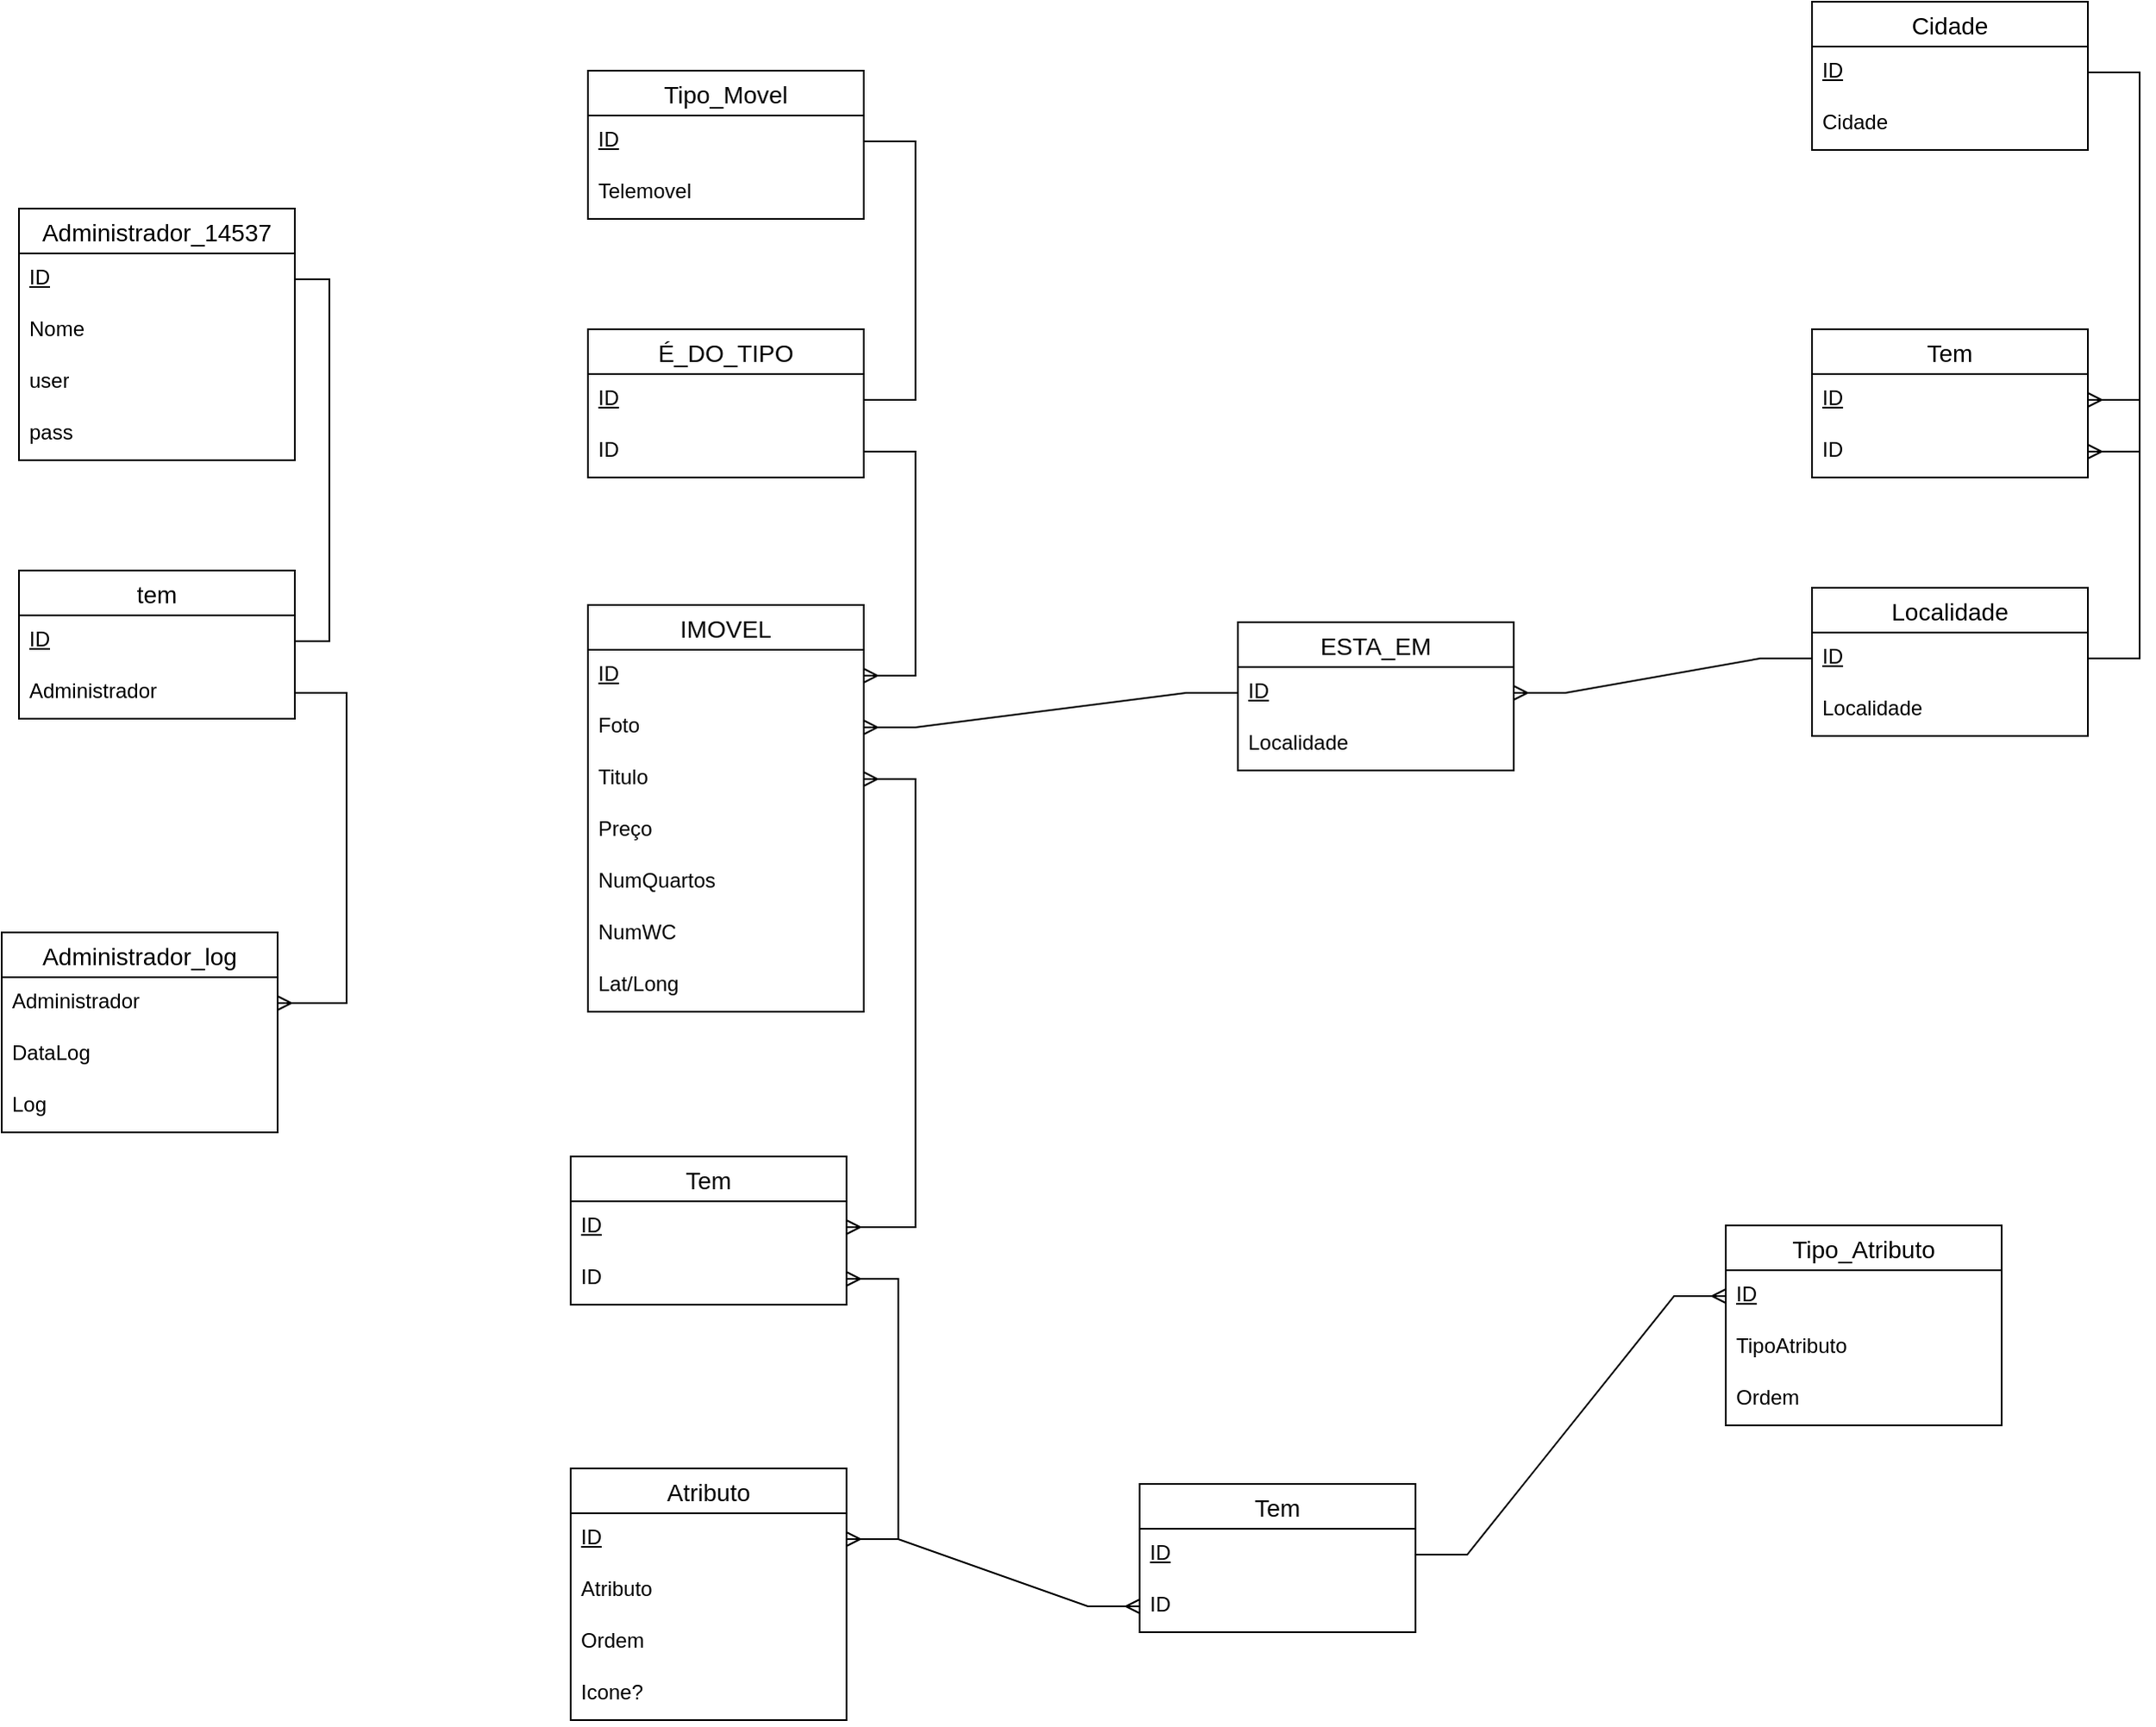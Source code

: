 <mxfile version="24.8.2">
  <diagram name="Página-1" id="k0PhGcXHRdCJMtNK5lY5">
    <mxGraphModel dx="1523" dy="2091" grid="1" gridSize="10" guides="1" tooltips="1" connect="1" arrows="1" fold="1" page="1" pageScale="1" pageWidth="827" pageHeight="1169" math="0" shadow="0">
      <root>
        <mxCell id="0" />
        <mxCell id="1" parent="0" />
        <mxCell id="Htptjzl4bUMVvKON77Ms-254" value="Administrador_log" style="swimlane;fontStyle=0;childLayout=stackLayout;horizontal=1;startSize=26;horizontalStack=0;resizeParent=1;resizeParentMax=0;resizeLast=0;collapsible=1;marginBottom=0;align=center;fontSize=14;" vertex="1" parent="1">
          <mxGeometry x="-50" y="490" width="160" height="116" as="geometry" />
        </mxCell>
        <mxCell id="Htptjzl4bUMVvKON77Ms-255" value="Administrador" style="text;strokeColor=none;fillColor=none;spacingLeft=4;spacingRight=4;overflow=hidden;rotatable=0;points=[[0,0.5],[1,0.5]];portConstraint=eastwest;fontSize=12;whiteSpace=wrap;html=1;" vertex="1" parent="Htptjzl4bUMVvKON77Ms-254">
          <mxGeometry y="26" width="160" height="30" as="geometry" />
        </mxCell>
        <mxCell id="Htptjzl4bUMVvKON77Ms-256" value="DataLog" style="text;strokeColor=none;fillColor=none;spacingLeft=4;spacingRight=4;overflow=hidden;rotatable=0;points=[[0,0.5],[1,0.5]];portConstraint=eastwest;fontSize=12;whiteSpace=wrap;html=1;" vertex="1" parent="Htptjzl4bUMVvKON77Ms-254">
          <mxGeometry y="56" width="160" height="30" as="geometry" />
        </mxCell>
        <mxCell id="Htptjzl4bUMVvKON77Ms-257" value="Log" style="text;strokeColor=none;fillColor=none;spacingLeft=4;spacingRight=4;overflow=hidden;rotatable=0;points=[[0,0.5],[1,0.5]];portConstraint=eastwest;fontSize=12;whiteSpace=wrap;html=1;" vertex="1" parent="Htptjzl4bUMVvKON77Ms-254">
          <mxGeometry y="86" width="160" height="30" as="geometry" />
        </mxCell>
        <mxCell id="Htptjzl4bUMVvKON77Ms-258" value="Administrador_14537" style="swimlane;fontStyle=0;childLayout=stackLayout;horizontal=1;startSize=26;horizontalStack=0;resizeParent=1;resizeParentMax=0;resizeLast=0;collapsible=1;marginBottom=0;align=center;fontSize=14;" vertex="1" parent="1">
          <mxGeometry x="-40" y="70" width="160" height="146" as="geometry" />
        </mxCell>
        <mxCell id="Htptjzl4bUMVvKON77Ms-259" value="&lt;u&gt;ID&lt;/u&gt;" style="text;strokeColor=none;fillColor=none;spacingLeft=4;spacingRight=4;overflow=hidden;rotatable=0;points=[[0,0.5],[1,0.5]];portConstraint=eastwest;fontSize=12;whiteSpace=wrap;html=1;" vertex="1" parent="Htptjzl4bUMVvKON77Ms-258">
          <mxGeometry y="26" width="160" height="30" as="geometry" />
        </mxCell>
        <mxCell id="Htptjzl4bUMVvKON77Ms-260" value="Nome" style="text;strokeColor=none;fillColor=none;spacingLeft=4;spacingRight=4;overflow=hidden;rotatable=0;points=[[0,0.5],[1,0.5]];portConstraint=eastwest;fontSize=12;whiteSpace=wrap;html=1;" vertex="1" parent="Htptjzl4bUMVvKON77Ms-258">
          <mxGeometry y="56" width="160" height="30" as="geometry" />
        </mxCell>
        <mxCell id="Htptjzl4bUMVvKON77Ms-261" value="user" style="text;strokeColor=none;fillColor=none;spacingLeft=4;spacingRight=4;overflow=hidden;rotatable=0;points=[[0,0.5],[1,0.5]];portConstraint=eastwest;fontSize=12;whiteSpace=wrap;html=1;" vertex="1" parent="Htptjzl4bUMVvKON77Ms-258">
          <mxGeometry y="86" width="160" height="30" as="geometry" />
        </mxCell>
        <mxCell id="Htptjzl4bUMVvKON77Ms-262" value="pass&lt;div&gt;&lt;br&gt;&lt;/div&gt;" style="text;strokeColor=none;fillColor=none;spacingLeft=4;spacingRight=4;overflow=hidden;rotatable=0;points=[[0,0.5],[1,0.5]];portConstraint=eastwest;fontSize=12;whiteSpace=wrap;html=1;" vertex="1" parent="Htptjzl4bUMVvKON77Ms-258">
          <mxGeometry y="116" width="160" height="30" as="geometry" />
        </mxCell>
        <mxCell id="Htptjzl4bUMVvKON77Ms-263" value="Tipo_Movel" style="swimlane;fontStyle=0;childLayout=stackLayout;horizontal=1;startSize=26;horizontalStack=0;resizeParent=1;resizeParentMax=0;resizeLast=0;collapsible=1;marginBottom=0;align=center;fontSize=14;" vertex="1" parent="1">
          <mxGeometry x="290" y="-10" width="160" height="86" as="geometry" />
        </mxCell>
        <mxCell id="Htptjzl4bUMVvKON77Ms-264" value="&lt;u&gt;ID&lt;/u&gt;" style="text;strokeColor=none;fillColor=none;spacingLeft=4;spacingRight=4;overflow=hidden;rotatable=0;points=[[0,0.5],[1,0.5]];portConstraint=eastwest;fontSize=12;whiteSpace=wrap;html=1;" vertex="1" parent="Htptjzl4bUMVvKON77Ms-263">
          <mxGeometry y="26" width="160" height="30" as="geometry" />
        </mxCell>
        <mxCell id="Htptjzl4bUMVvKON77Ms-265" value="Telemovel" style="text;strokeColor=none;fillColor=none;spacingLeft=4;spacingRight=4;overflow=hidden;rotatable=0;points=[[0,0.5],[1,0.5]];portConstraint=eastwest;fontSize=12;whiteSpace=wrap;html=1;" vertex="1" parent="Htptjzl4bUMVvKON77Ms-263">
          <mxGeometry y="56" width="160" height="30" as="geometry" />
        </mxCell>
        <mxCell id="Htptjzl4bUMVvKON77Ms-267" value="IMOVEL" style="swimlane;fontStyle=0;childLayout=stackLayout;horizontal=1;startSize=26;horizontalStack=0;resizeParent=1;resizeParentMax=0;resizeLast=0;collapsible=1;marginBottom=0;align=center;fontSize=14;" vertex="1" parent="1">
          <mxGeometry x="290" y="300" width="160" height="236" as="geometry" />
        </mxCell>
        <mxCell id="Htptjzl4bUMVvKON77Ms-268" value="&lt;u&gt;ID&lt;/u&gt;" style="text;strokeColor=none;fillColor=none;spacingLeft=4;spacingRight=4;overflow=hidden;rotatable=0;points=[[0,0.5],[1,0.5]];portConstraint=eastwest;fontSize=12;whiteSpace=wrap;html=1;" vertex="1" parent="Htptjzl4bUMVvKON77Ms-267">
          <mxGeometry y="26" width="160" height="30" as="geometry" />
        </mxCell>
        <mxCell id="Htptjzl4bUMVvKON77Ms-269" value="Foto" style="text;strokeColor=none;fillColor=none;spacingLeft=4;spacingRight=4;overflow=hidden;rotatable=0;points=[[0,0.5],[1,0.5]];portConstraint=eastwest;fontSize=12;whiteSpace=wrap;html=1;" vertex="1" parent="Htptjzl4bUMVvKON77Ms-267">
          <mxGeometry y="56" width="160" height="30" as="geometry" />
        </mxCell>
        <mxCell id="Htptjzl4bUMVvKON77Ms-270" value="Titulo" style="text;strokeColor=none;fillColor=none;spacingLeft=4;spacingRight=4;overflow=hidden;rotatable=0;points=[[0,0.5],[1,0.5]];portConstraint=eastwest;fontSize=12;whiteSpace=wrap;html=1;" vertex="1" parent="Htptjzl4bUMVvKON77Ms-267">
          <mxGeometry y="86" width="160" height="30" as="geometry" />
        </mxCell>
        <mxCell id="Htptjzl4bUMVvKON77Ms-271" value="Preço" style="text;strokeColor=none;fillColor=none;spacingLeft=4;spacingRight=4;overflow=hidden;rotatable=0;points=[[0,0.5],[1,0.5]];portConstraint=eastwest;fontSize=12;whiteSpace=wrap;html=1;" vertex="1" parent="Htptjzl4bUMVvKON77Ms-267">
          <mxGeometry y="116" width="160" height="30" as="geometry" />
        </mxCell>
        <mxCell id="Htptjzl4bUMVvKON77Ms-272" value="NumQuartos" style="text;strokeColor=none;fillColor=none;spacingLeft=4;spacingRight=4;overflow=hidden;rotatable=0;points=[[0,0.5],[1,0.5]];portConstraint=eastwest;fontSize=12;whiteSpace=wrap;html=1;" vertex="1" parent="Htptjzl4bUMVvKON77Ms-267">
          <mxGeometry y="146" width="160" height="30" as="geometry" />
        </mxCell>
        <mxCell id="Htptjzl4bUMVvKON77Ms-279" value="NumWC" style="text;strokeColor=none;fillColor=none;spacingLeft=4;spacingRight=4;overflow=hidden;rotatable=0;points=[[0,0.5],[1,0.5]];portConstraint=eastwest;fontSize=12;whiteSpace=wrap;html=1;" vertex="1" parent="Htptjzl4bUMVvKON77Ms-267">
          <mxGeometry y="176" width="160" height="30" as="geometry" />
        </mxCell>
        <mxCell id="Htptjzl4bUMVvKON77Ms-280" value="Lat/Long" style="text;strokeColor=none;fillColor=none;spacingLeft=4;spacingRight=4;overflow=hidden;rotatable=0;points=[[0,0.5],[1,0.5]];portConstraint=eastwest;fontSize=12;whiteSpace=wrap;html=1;" vertex="1" parent="Htptjzl4bUMVvKON77Ms-267">
          <mxGeometry y="206" width="160" height="30" as="geometry" />
        </mxCell>
        <mxCell id="Htptjzl4bUMVvKON77Ms-282" value="ESTA_EM" style="swimlane;fontStyle=0;childLayout=stackLayout;horizontal=1;startSize=26;horizontalStack=0;resizeParent=1;resizeParentMax=0;resizeLast=0;collapsible=1;marginBottom=0;align=center;fontSize=14;" vertex="1" parent="1">
          <mxGeometry x="667" y="310" width="160" height="86" as="geometry" />
        </mxCell>
        <mxCell id="Htptjzl4bUMVvKON77Ms-283" value="&lt;u&gt;ID&lt;/u&gt;" style="text;strokeColor=none;fillColor=none;spacingLeft=4;spacingRight=4;overflow=hidden;rotatable=0;points=[[0,0.5],[1,0.5]];portConstraint=eastwest;fontSize=12;whiteSpace=wrap;html=1;" vertex="1" parent="Htptjzl4bUMVvKON77Ms-282">
          <mxGeometry y="26" width="160" height="30" as="geometry" />
        </mxCell>
        <mxCell id="Htptjzl4bUMVvKON77Ms-284" value="Localidade" style="text;strokeColor=none;fillColor=none;spacingLeft=4;spacingRight=4;overflow=hidden;rotatable=0;points=[[0,0.5],[1,0.5]];portConstraint=eastwest;fontSize=12;whiteSpace=wrap;html=1;" vertex="1" parent="Htptjzl4bUMVvKON77Ms-282">
          <mxGeometry y="56" width="160" height="30" as="geometry" />
        </mxCell>
        <mxCell id="Htptjzl4bUMVvKON77Ms-285" value="Cidade" style="swimlane;fontStyle=0;childLayout=stackLayout;horizontal=1;startSize=26;horizontalStack=0;resizeParent=1;resizeParentMax=0;resizeLast=0;collapsible=1;marginBottom=0;align=center;fontSize=14;" vertex="1" parent="1">
          <mxGeometry x="1000" y="-50" width="160" height="86" as="geometry" />
        </mxCell>
        <mxCell id="Htptjzl4bUMVvKON77Ms-286" value="&lt;u&gt;ID&lt;/u&gt;" style="text;strokeColor=none;fillColor=none;spacingLeft=4;spacingRight=4;overflow=hidden;rotatable=0;points=[[0,0.5],[1,0.5]];portConstraint=eastwest;fontSize=12;whiteSpace=wrap;html=1;" vertex="1" parent="Htptjzl4bUMVvKON77Ms-285">
          <mxGeometry y="26" width="160" height="30" as="geometry" />
        </mxCell>
        <mxCell id="Htptjzl4bUMVvKON77Ms-287" value="Cidade" style="text;strokeColor=none;fillColor=none;spacingLeft=4;spacingRight=4;overflow=hidden;rotatable=0;points=[[0,0.5],[1,0.5]];portConstraint=eastwest;fontSize=12;whiteSpace=wrap;html=1;" vertex="1" parent="Htptjzl4bUMVvKON77Ms-285">
          <mxGeometry y="56" width="160" height="30" as="geometry" />
        </mxCell>
        <mxCell id="Htptjzl4bUMVvKON77Ms-288" value="Atributo" style="swimlane;fontStyle=0;childLayout=stackLayout;horizontal=1;startSize=26;horizontalStack=0;resizeParent=1;resizeParentMax=0;resizeLast=0;collapsible=1;marginBottom=0;align=center;fontSize=14;" vertex="1" parent="1">
          <mxGeometry x="280" y="801" width="160" height="146" as="geometry" />
        </mxCell>
        <mxCell id="Htptjzl4bUMVvKON77Ms-289" value="&lt;u&gt;ID&lt;/u&gt;" style="text;strokeColor=none;fillColor=none;spacingLeft=4;spacingRight=4;overflow=hidden;rotatable=0;points=[[0,0.5],[1,0.5]];portConstraint=eastwest;fontSize=12;whiteSpace=wrap;html=1;" vertex="1" parent="Htptjzl4bUMVvKON77Ms-288">
          <mxGeometry y="26" width="160" height="30" as="geometry" />
        </mxCell>
        <mxCell id="Htptjzl4bUMVvKON77Ms-290" value="Atributo" style="text;strokeColor=none;fillColor=none;spacingLeft=4;spacingRight=4;overflow=hidden;rotatable=0;points=[[0,0.5],[1,0.5]];portConstraint=eastwest;fontSize=12;whiteSpace=wrap;html=1;" vertex="1" parent="Htptjzl4bUMVvKON77Ms-288">
          <mxGeometry y="56" width="160" height="30" as="geometry" />
        </mxCell>
        <mxCell id="Htptjzl4bUMVvKON77Ms-291" value="Ordem" style="text;strokeColor=none;fillColor=none;spacingLeft=4;spacingRight=4;overflow=hidden;rotatable=0;points=[[0,0.5],[1,0.5]];portConstraint=eastwest;fontSize=12;whiteSpace=wrap;html=1;" vertex="1" parent="Htptjzl4bUMVvKON77Ms-288">
          <mxGeometry y="86" width="160" height="30" as="geometry" />
        </mxCell>
        <mxCell id="Htptjzl4bUMVvKON77Ms-292" value="Icone?" style="text;strokeColor=none;fillColor=none;spacingLeft=4;spacingRight=4;overflow=hidden;rotatable=0;points=[[0,0.5],[1,0.5]];portConstraint=eastwest;fontSize=12;whiteSpace=wrap;html=1;" vertex="1" parent="Htptjzl4bUMVvKON77Ms-288">
          <mxGeometry y="116" width="160" height="30" as="geometry" />
        </mxCell>
        <mxCell id="Htptjzl4bUMVvKON77Ms-293" value="Tipo_Atributo" style="swimlane;fontStyle=0;childLayout=stackLayout;horizontal=1;startSize=26;horizontalStack=0;resizeParent=1;resizeParentMax=0;resizeLast=0;collapsible=1;marginBottom=0;align=center;fontSize=14;" vertex="1" parent="1">
          <mxGeometry x="950" y="660" width="160" height="116" as="geometry" />
        </mxCell>
        <mxCell id="Htptjzl4bUMVvKON77Ms-294" value="&lt;u&gt;ID&lt;/u&gt;" style="text;strokeColor=none;fillColor=none;spacingLeft=4;spacingRight=4;overflow=hidden;rotatable=0;points=[[0,0.5],[1,0.5]];portConstraint=eastwest;fontSize=12;whiteSpace=wrap;html=1;" vertex="1" parent="Htptjzl4bUMVvKON77Ms-293">
          <mxGeometry y="26" width="160" height="30" as="geometry" />
        </mxCell>
        <mxCell id="Htptjzl4bUMVvKON77Ms-295" value="TipoAtributo" style="text;strokeColor=none;fillColor=none;spacingLeft=4;spacingRight=4;overflow=hidden;rotatable=0;points=[[0,0.5],[1,0.5]];portConstraint=eastwest;fontSize=12;whiteSpace=wrap;html=1;" vertex="1" parent="Htptjzl4bUMVvKON77Ms-293">
          <mxGeometry y="56" width="160" height="30" as="geometry" />
        </mxCell>
        <mxCell id="Htptjzl4bUMVvKON77Ms-296" value="Ordem" style="text;strokeColor=none;fillColor=none;spacingLeft=4;spacingRight=4;overflow=hidden;rotatable=0;points=[[0,0.5],[1,0.5]];portConstraint=eastwest;fontSize=12;whiteSpace=wrap;html=1;" vertex="1" parent="Htptjzl4bUMVvKON77Ms-293">
          <mxGeometry y="86" width="160" height="30" as="geometry" />
        </mxCell>
        <mxCell id="Htptjzl4bUMVvKON77Ms-298" value="" style="edgeStyle=entityRelationEdgeStyle;fontSize=12;html=1;endArrow=ERmany;rounded=0;" edge="1" parent="1" source="Htptjzl4bUMVvKON77Ms-311" target="Htptjzl4bUMVvKON77Ms-255">
          <mxGeometry width="100" height="100" relative="1" as="geometry">
            <mxPoint x="180" y="340" as="sourcePoint" />
            <mxPoint x="130" y="280" as="targetPoint" />
          </mxGeometry>
        </mxCell>
        <mxCell id="Htptjzl4bUMVvKON77Ms-299" value="" style="edgeStyle=entityRelationEdgeStyle;fontSize=12;html=1;endArrow=ERmany;rounded=0;" edge="1" parent="1" source="Htptjzl4bUMVvKON77Ms-317" target="Htptjzl4bUMVvKON77Ms-268">
          <mxGeometry width="100" height="100" relative="1" as="geometry">
            <mxPoint x="130" y="121" as="sourcePoint" />
            <mxPoint x="260" y="270" as="targetPoint" />
          </mxGeometry>
        </mxCell>
        <mxCell id="Htptjzl4bUMVvKON77Ms-305" value="" style="edgeStyle=entityRelationEdgeStyle;fontSize=12;html=1;endArrow=ERmany;startArrow=ERmany;rounded=0;" edge="1" parent="1" source="Htptjzl4bUMVvKON77Ms-320" target="Htptjzl4bUMVvKON77Ms-270">
          <mxGeometry width="100" height="100" relative="1" as="geometry">
            <mxPoint x="470" y="630" as="sourcePoint" />
            <mxPoint x="570" y="530" as="targetPoint" />
          </mxGeometry>
        </mxCell>
        <mxCell id="Htptjzl4bUMVvKON77Ms-306" value="" style="edgeStyle=entityRelationEdgeStyle;fontSize=12;html=1;endArrow=ERmany;rounded=0;" edge="1" parent="1" source="Htptjzl4bUMVvKON77Ms-289" target="Htptjzl4bUMVvKON77Ms-326">
          <mxGeometry width="100" height="100" relative="1" as="geometry">
            <mxPoint x="530" y="700" as="sourcePoint" />
            <mxPoint x="660" y="726" as="targetPoint" />
          </mxGeometry>
        </mxCell>
        <mxCell id="Htptjzl4bUMVvKON77Ms-307" value="" style="edgeStyle=entityRelationEdgeStyle;fontSize=12;html=1;endArrow=ERmany;rounded=0;" edge="1" parent="1" source="Htptjzl4bUMVvKON77Ms-283" target="Htptjzl4bUMVvKON77Ms-269">
          <mxGeometry width="100" height="100" relative="1" as="geometry">
            <mxPoint x="470" y="420" as="sourcePoint" />
            <mxPoint x="570" y="320" as="targetPoint" />
          </mxGeometry>
        </mxCell>
        <mxCell id="Htptjzl4bUMVvKON77Ms-308" value="" style="edgeStyle=entityRelationEdgeStyle;fontSize=12;html=1;endArrow=ERmany;rounded=0;" edge="1" parent="1" source="Htptjzl4bUMVvKON77Ms-331" target="Htptjzl4bUMVvKON77Ms-283">
          <mxGeometry width="100" height="100" relative="1" as="geometry">
            <mxPoint x="910" y="290" as="sourcePoint" />
            <mxPoint x="630" y="240" as="targetPoint" />
          </mxGeometry>
        </mxCell>
        <mxCell id="Htptjzl4bUMVvKON77Ms-309" value="tem" style="swimlane;fontStyle=0;childLayout=stackLayout;horizontal=1;startSize=26;horizontalStack=0;resizeParent=1;resizeParentMax=0;resizeLast=0;collapsible=1;marginBottom=0;align=center;fontSize=14;" vertex="1" parent="1">
          <mxGeometry x="-40" y="280" width="160" height="86" as="geometry" />
        </mxCell>
        <mxCell id="Htptjzl4bUMVvKON77Ms-310" value="&lt;u&gt;ID&lt;/u&gt;" style="text;strokeColor=none;fillColor=none;spacingLeft=4;spacingRight=4;overflow=hidden;rotatable=0;points=[[0,0.5],[1,0.5]];portConstraint=eastwest;fontSize=12;whiteSpace=wrap;html=1;" vertex="1" parent="Htptjzl4bUMVvKON77Ms-309">
          <mxGeometry y="26" width="160" height="30" as="geometry" />
        </mxCell>
        <mxCell id="Htptjzl4bUMVvKON77Ms-311" value="Administrador" style="text;strokeColor=none;fillColor=none;spacingLeft=4;spacingRight=4;overflow=hidden;rotatable=0;points=[[0,0.5],[1,0.5]];portConstraint=eastwest;fontSize=12;whiteSpace=wrap;html=1;" vertex="1" parent="Htptjzl4bUMVvKON77Ms-309">
          <mxGeometry y="56" width="160" height="30" as="geometry" />
        </mxCell>
        <mxCell id="Htptjzl4bUMVvKON77Ms-314" style="edgeStyle=orthogonalEdgeStyle;rounded=0;orthogonalLoop=1;jettySize=auto;html=1;exitX=1;exitY=0.5;exitDx=0;exitDy=0;endArrow=none;endFill=0;" edge="1" parent="1" source="Htptjzl4bUMVvKON77Ms-259" target="Htptjzl4bUMVvKON77Ms-310">
          <mxGeometry relative="1" as="geometry" />
        </mxCell>
        <mxCell id="Htptjzl4bUMVvKON77Ms-315" value="É_DO_TIPO" style="swimlane;fontStyle=0;childLayout=stackLayout;horizontal=1;startSize=26;horizontalStack=0;resizeParent=1;resizeParentMax=0;resizeLast=0;collapsible=1;marginBottom=0;align=center;fontSize=14;" vertex="1" parent="1">
          <mxGeometry x="290" y="140" width="160" height="86" as="geometry" />
        </mxCell>
        <mxCell id="Htptjzl4bUMVvKON77Ms-316" value="&lt;u&gt;ID&lt;/u&gt;" style="text;strokeColor=none;fillColor=none;spacingLeft=4;spacingRight=4;overflow=hidden;rotatable=0;points=[[0,0.5],[1,0.5]];portConstraint=eastwest;fontSize=12;whiteSpace=wrap;html=1;" vertex="1" parent="Htptjzl4bUMVvKON77Ms-315">
          <mxGeometry y="26" width="160" height="30" as="geometry" />
        </mxCell>
        <mxCell id="Htptjzl4bUMVvKON77Ms-317" value="ID" style="text;strokeColor=none;fillColor=none;spacingLeft=4;spacingRight=4;overflow=hidden;rotatable=0;points=[[0,0.5],[1,0.5]];portConstraint=eastwest;fontSize=12;whiteSpace=wrap;html=1;" vertex="1" parent="Htptjzl4bUMVvKON77Ms-315">
          <mxGeometry y="56" width="160" height="30" as="geometry" />
        </mxCell>
        <mxCell id="Htptjzl4bUMVvKON77Ms-318" value="" style="edgeStyle=entityRelationEdgeStyle;fontSize=12;html=1;endArrow=none;rounded=0;endFill=0;" edge="1" parent="1" source="Htptjzl4bUMVvKON77Ms-264" target="Htptjzl4bUMVvKON77Ms-316">
          <mxGeometry width="100" height="100" relative="1" as="geometry">
            <mxPoint x="460" y="221" as="sourcePoint" />
            <mxPoint x="460" y="351" as="targetPoint" />
          </mxGeometry>
        </mxCell>
        <mxCell id="Htptjzl4bUMVvKON77Ms-319" value="Tem" style="swimlane;fontStyle=0;childLayout=stackLayout;horizontal=1;startSize=26;horizontalStack=0;resizeParent=1;resizeParentMax=0;resizeLast=0;collapsible=1;marginBottom=0;align=center;fontSize=14;" vertex="1" parent="1">
          <mxGeometry x="280" y="620" width="160" height="86" as="geometry" />
        </mxCell>
        <mxCell id="Htptjzl4bUMVvKON77Ms-320" value="&lt;u&gt;ID&lt;/u&gt;" style="text;strokeColor=none;fillColor=none;spacingLeft=4;spacingRight=4;overflow=hidden;rotatable=0;points=[[0,0.5],[1,0.5]];portConstraint=eastwest;fontSize=12;whiteSpace=wrap;html=1;" vertex="1" parent="Htptjzl4bUMVvKON77Ms-319">
          <mxGeometry y="26" width="160" height="30" as="geometry" />
        </mxCell>
        <mxCell id="Htptjzl4bUMVvKON77Ms-321" value="ID" style="text;strokeColor=none;fillColor=none;spacingLeft=4;spacingRight=4;overflow=hidden;rotatable=0;points=[[0,0.5],[1,0.5]];portConstraint=eastwest;fontSize=12;whiteSpace=wrap;html=1;" vertex="1" parent="Htptjzl4bUMVvKON77Ms-319">
          <mxGeometry y="56" width="160" height="30" as="geometry" />
        </mxCell>
        <mxCell id="Htptjzl4bUMVvKON77Ms-323" value="" style="edgeStyle=entityRelationEdgeStyle;fontSize=12;html=1;endArrow=ERmany;startArrow=ERmany;rounded=0;" edge="1" parent="1" source="Htptjzl4bUMVvKON77Ms-289" target="Htptjzl4bUMVvKON77Ms-321">
          <mxGeometry width="100" height="100" relative="1" as="geometry">
            <mxPoint x="450" y="671" as="sourcePoint" />
            <mxPoint x="460" y="411" as="targetPoint" />
          </mxGeometry>
        </mxCell>
        <mxCell id="Htptjzl4bUMVvKON77Ms-324" value="Tem" style="swimlane;fontStyle=0;childLayout=stackLayout;horizontal=1;startSize=26;horizontalStack=0;resizeParent=1;resizeParentMax=0;resizeLast=0;collapsible=1;marginBottom=0;align=center;fontSize=14;" vertex="1" parent="1">
          <mxGeometry x="610" y="810" width="160" height="86" as="geometry" />
        </mxCell>
        <mxCell id="Htptjzl4bUMVvKON77Ms-325" value="&lt;u&gt;ID&lt;/u&gt;" style="text;strokeColor=none;fillColor=none;spacingLeft=4;spacingRight=4;overflow=hidden;rotatable=0;points=[[0,0.5],[1,0.5]];portConstraint=eastwest;fontSize=12;whiteSpace=wrap;html=1;" vertex="1" parent="Htptjzl4bUMVvKON77Ms-324">
          <mxGeometry y="26" width="160" height="30" as="geometry" />
        </mxCell>
        <mxCell id="Htptjzl4bUMVvKON77Ms-326" value="ID" style="text;strokeColor=none;fillColor=none;spacingLeft=4;spacingRight=4;overflow=hidden;rotatable=0;points=[[0,0.5],[1,0.5]];portConstraint=eastwest;fontSize=12;whiteSpace=wrap;html=1;" vertex="1" parent="Htptjzl4bUMVvKON77Ms-324">
          <mxGeometry y="56" width="160" height="30" as="geometry" />
        </mxCell>
        <mxCell id="Htptjzl4bUMVvKON77Ms-329" value="" style="edgeStyle=entityRelationEdgeStyle;fontSize=12;html=1;endArrow=ERmany;rounded=0;" edge="1" parent="1" source="Htptjzl4bUMVvKON77Ms-325" target="Htptjzl4bUMVvKON77Ms-294">
          <mxGeometry width="100" height="100" relative="1" as="geometry">
            <mxPoint x="450" y="852" as="sourcePoint" />
            <mxPoint x="620" y="891" as="targetPoint" />
          </mxGeometry>
        </mxCell>
        <mxCell id="Htptjzl4bUMVvKON77Ms-330" value="Localidade" style="swimlane;fontStyle=0;childLayout=stackLayout;horizontal=1;startSize=26;horizontalStack=0;resizeParent=1;resizeParentMax=0;resizeLast=0;collapsible=1;marginBottom=0;align=center;fontSize=14;" vertex="1" parent="1">
          <mxGeometry x="1000" y="290" width="160" height="86" as="geometry" />
        </mxCell>
        <mxCell id="Htptjzl4bUMVvKON77Ms-331" value="&lt;u&gt;ID&lt;/u&gt;" style="text;strokeColor=none;fillColor=none;spacingLeft=4;spacingRight=4;overflow=hidden;rotatable=0;points=[[0,0.5],[1,0.5]];portConstraint=eastwest;fontSize=12;whiteSpace=wrap;html=1;" vertex="1" parent="Htptjzl4bUMVvKON77Ms-330">
          <mxGeometry y="26" width="160" height="30" as="geometry" />
        </mxCell>
        <mxCell id="Htptjzl4bUMVvKON77Ms-332" value="Localidade" style="text;strokeColor=none;fillColor=none;spacingLeft=4;spacingRight=4;overflow=hidden;rotatable=0;points=[[0,0.5],[1,0.5]];portConstraint=eastwest;fontSize=12;whiteSpace=wrap;html=1;" vertex="1" parent="Htptjzl4bUMVvKON77Ms-330">
          <mxGeometry y="56" width="160" height="30" as="geometry" />
        </mxCell>
        <mxCell id="Htptjzl4bUMVvKON77Ms-333" value="Tem" style="swimlane;fontStyle=0;childLayout=stackLayout;horizontal=1;startSize=26;horizontalStack=0;resizeParent=1;resizeParentMax=0;resizeLast=0;collapsible=1;marginBottom=0;align=center;fontSize=14;" vertex="1" parent="1">
          <mxGeometry x="1000" y="140" width="160" height="86" as="geometry" />
        </mxCell>
        <mxCell id="Htptjzl4bUMVvKON77Ms-334" value="&lt;u&gt;ID&lt;/u&gt;" style="text;strokeColor=none;fillColor=none;spacingLeft=4;spacingRight=4;overflow=hidden;rotatable=0;points=[[0,0.5],[1,0.5]];portConstraint=eastwest;fontSize=12;whiteSpace=wrap;html=1;" vertex="1" parent="Htptjzl4bUMVvKON77Ms-333">
          <mxGeometry y="26" width="160" height="30" as="geometry" />
        </mxCell>
        <mxCell id="Htptjzl4bUMVvKON77Ms-335" value="ID" style="text;strokeColor=none;fillColor=none;spacingLeft=4;spacingRight=4;overflow=hidden;rotatable=0;points=[[0,0.5],[1,0.5]];portConstraint=eastwest;fontSize=12;whiteSpace=wrap;html=1;" vertex="1" parent="Htptjzl4bUMVvKON77Ms-333">
          <mxGeometry y="56" width="160" height="30" as="geometry" />
        </mxCell>
        <mxCell id="Htptjzl4bUMVvKON77Ms-336" value="" style="edgeStyle=entityRelationEdgeStyle;fontSize=12;html=1;endArrow=ERmany;rounded=0;" edge="1" parent="1" source="Htptjzl4bUMVvKON77Ms-331" target="Htptjzl4bUMVvKON77Ms-334">
          <mxGeometry width="100" height="100" relative="1" as="geometry">
            <mxPoint x="1010" y="341" as="sourcePoint" />
            <mxPoint x="837" y="361" as="targetPoint" />
          </mxGeometry>
        </mxCell>
        <mxCell id="Htptjzl4bUMVvKON77Ms-337" value="" style="edgeStyle=entityRelationEdgeStyle;fontSize=12;html=1;endArrow=ERmany;rounded=0;" edge="1" parent="1" source="Htptjzl4bUMVvKON77Ms-286" target="Htptjzl4bUMVvKON77Ms-335">
          <mxGeometry width="100" height="100" relative="1" as="geometry">
            <mxPoint x="1160" y="60" as="sourcePoint" />
            <mxPoint x="1170" y="191" as="targetPoint" />
          </mxGeometry>
        </mxCell>
      </root>
    </mxGraphModel>
  </diagram>
</mxfile>

